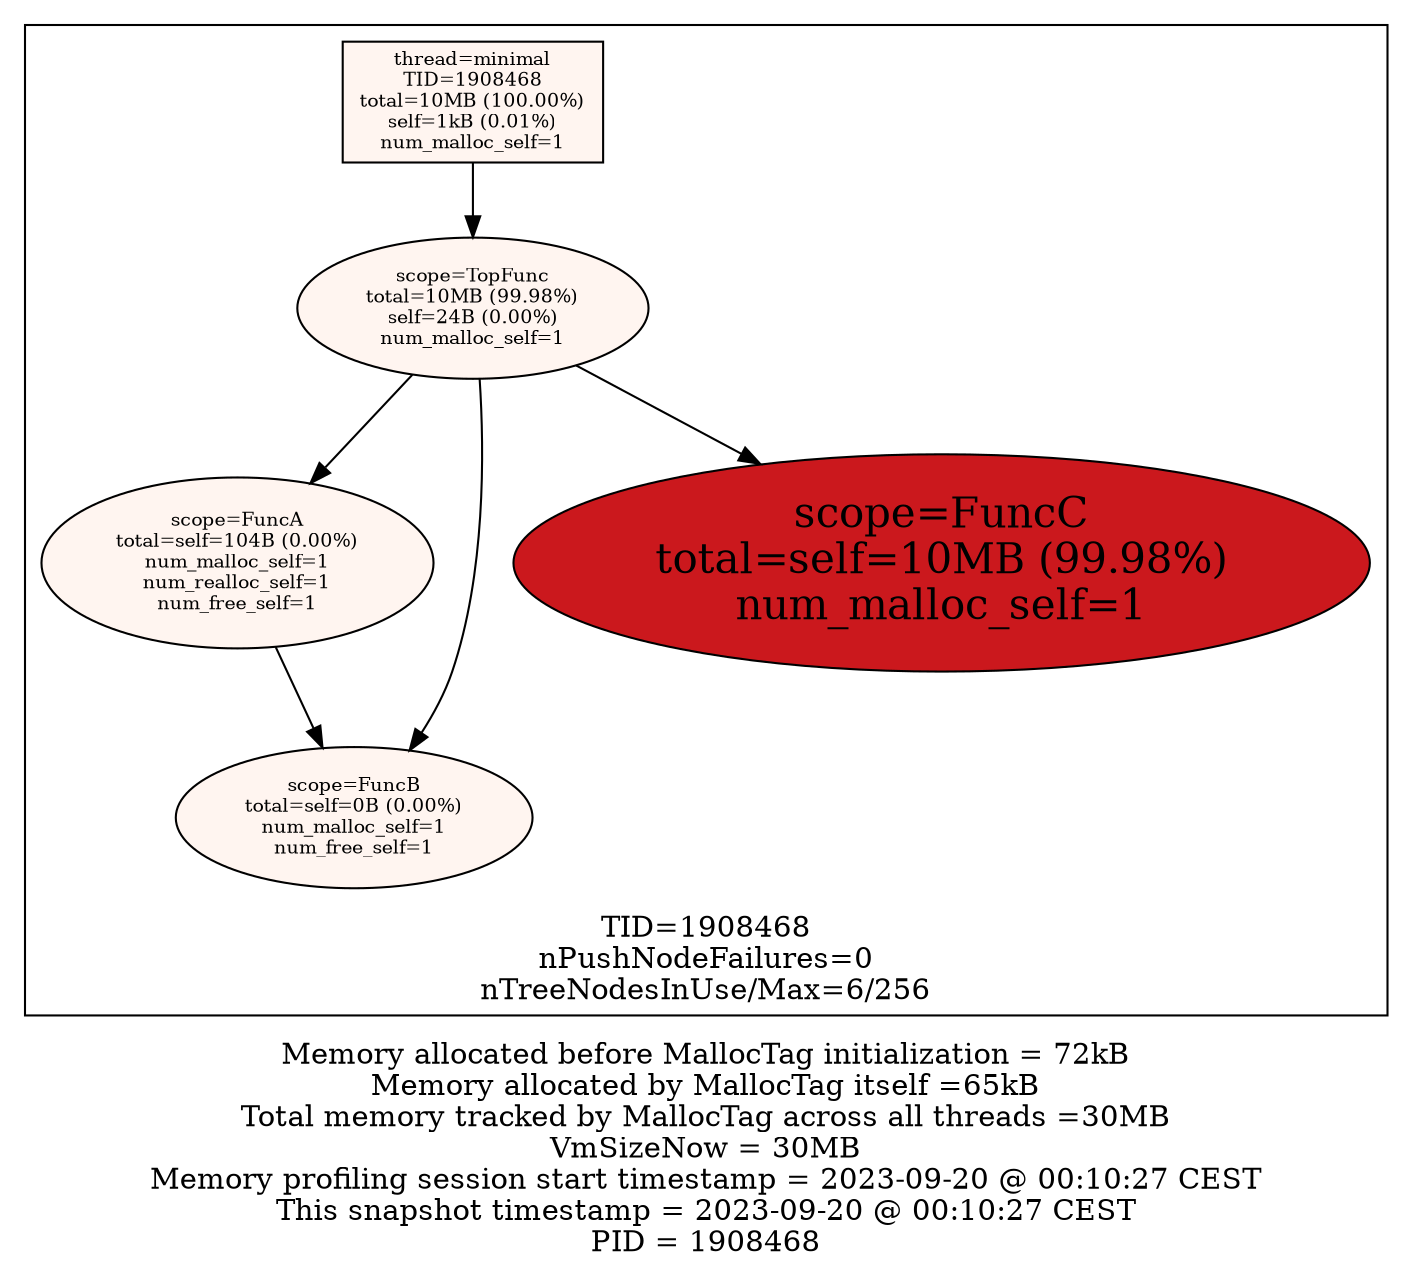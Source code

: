digraph MallocTree {
 node [colorscheme=reds9 style=filled]
 subgraph cluster_TID1908468 {
  node [colorscheme=reds9 style=filled]
  labelloc="b"
  label="TID=1908468\nnPushNodeFailures=0\nnTreeNodesInUse/Max=6/256\n"
  "1908468_minimal" [label="thread=minimal\nTID=1908468\ntotal=10MB (100.00%)\nself=1kB (0.01%)\nnum_malloc_self=1" shape=box fillcolor=1 fontsize=9]
  "1908468_minimal" -> "1908468_TopFunc"
  "1908468_TopFunc" [label="scope=TopFunc\ntotal=10MB (99.98%)\nself=24B (0.00%)\nnum_malloc_self=1" fillcolor=1 fontsize=9]
  "1908468_TopFunc" -> "1908468_FuncA"
  "1908468_TopFunc" -> "1908468_FuncB"
  "1908468_TopFunc" -> "1908468_FuncC"
  "1908468_FuncA" [label="scope=FuncA\ntotal=self=104B (0.00%)\nnum_malloc_self=1\nnum_realloc_self=1\nnum_free_self=1" fillcolor=1 fontsize=9]
  "1908468_FuncA" -> "1908468_FuncB"
  "1908468_FuncB" [label="scope=FuncB\ntotal=self=0B (0.00%)\nnum_malloc_self=1\nnum_free_self=1" fillcolor=1 fontsize=9]
  "1908468_FuncB" [label="scope=FuncB\ntotal=self=0B (0.00%)\nnum_malloc_self=1\nnum_free_self=1" fillcolor=1 fontsize=9]
  "1908468_FuncC" [label="scope=FuncC\ntotal=self=10MB (99.98%)\nnum_malloc_self=1" fillcolor=7 fontsize=20]
 }

 labelloc="b"
 label="Memory allocated before MallocTag initialization = 72kB\nMemory allocated by MallocTag itself =65kB\nTotal memory tracked by MallocTag across all threads =30MB\nVmSizeNow = 30MB\nMemory profiling session start timestamp = 2023-09-20 @ 00:10:27 CEST\nThis snapshot timestamp = 2023-09-20 @ 00:10:27 CEST\nPID = 1908468\n"
}

